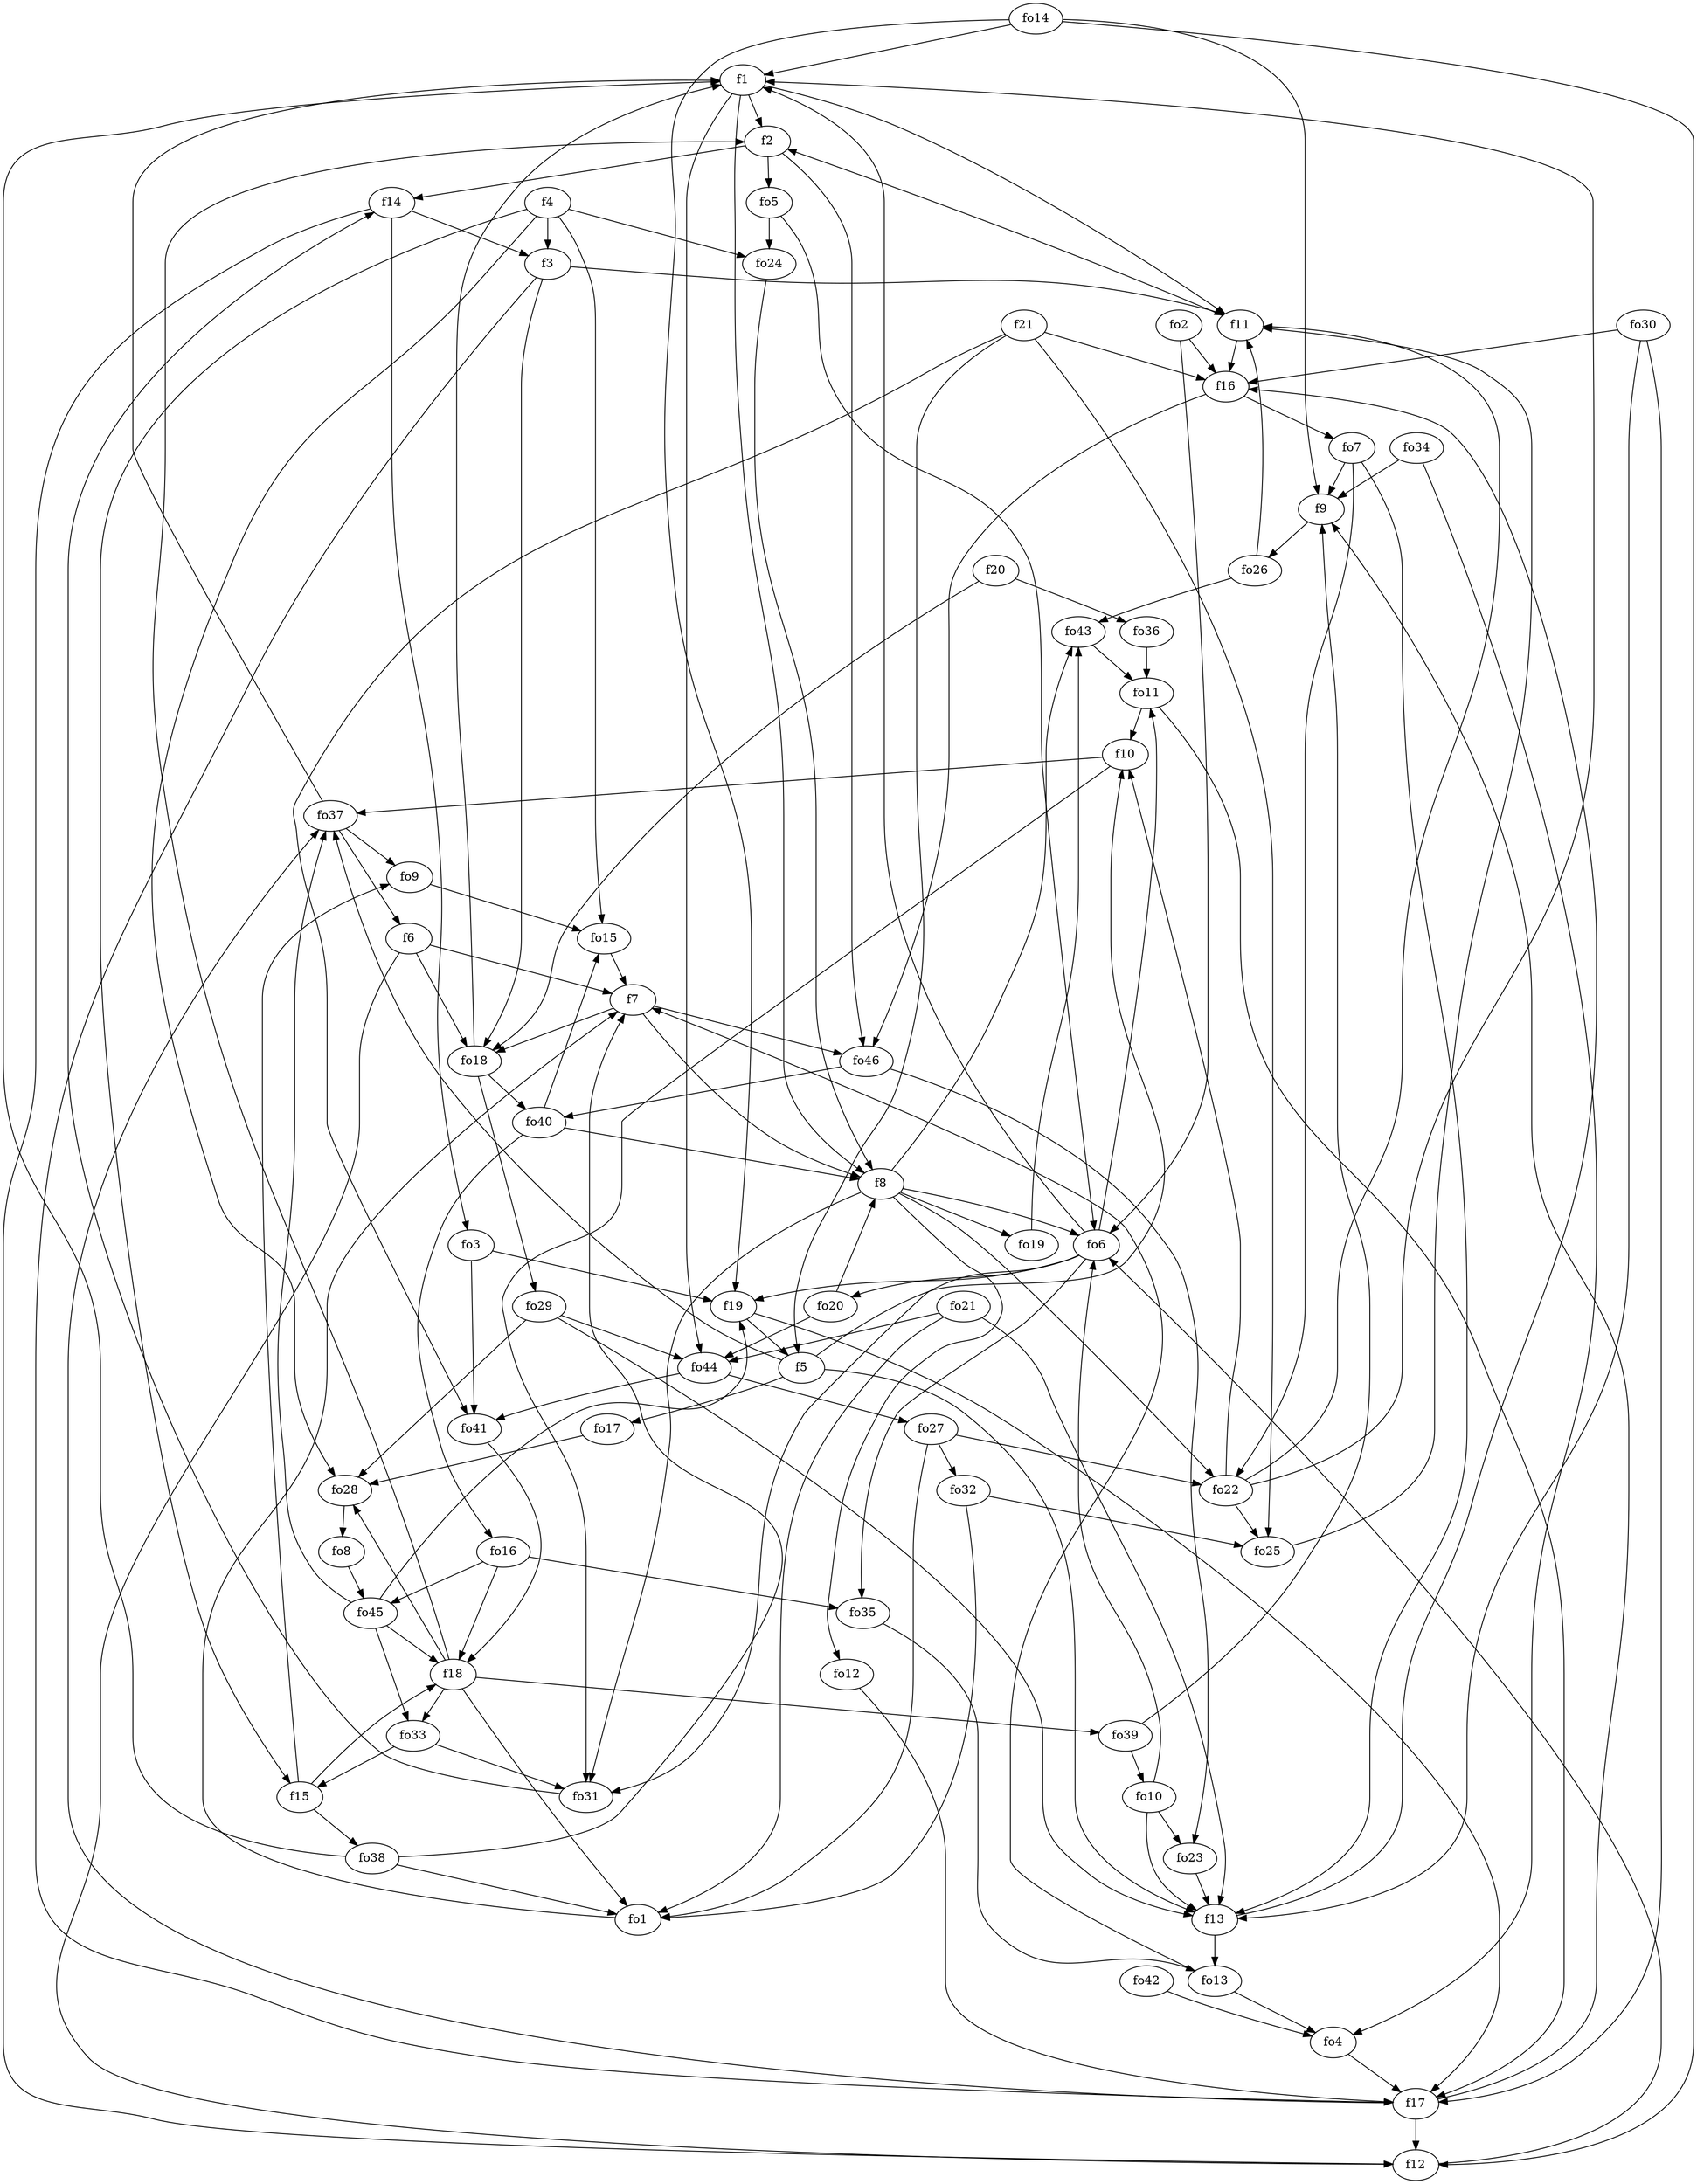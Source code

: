 strict digraph  {
f1;
f2;
f3;
f4;
f5;
f6;
f7;
f8;
f9;
f10;
f11;
f12;
f13;
f14;
f15;
f16;
f17;
f18;
f19;
f20;
f21;
fo1;
fo2;
fo3;
fo4;
fo5;
fo6;
fo7;
fo8;
fo9;
fo10;
fo11;
fo12;
fo13;
fo14;
fo15;
fo16;
fo17;
fo18;
fo19;
fo20;
fo21;
fo22;
fo23;
fo24;
fo25;
fo26;
fo27;
fo28;
fo29;
fo30;
fo31;
fo32;
fo33;
fo34;
fo35;
fo36;
fo37;
fo38;
fo39;
fo40;
fo41;
fo42;
fo43;
fo44;
fo45;
fo46;
f1 -> f8  [weight=2];
f1 -> f11  [weight=2];
f1 -> fo44  [weight=2];
f1 -> f2  [weight=2];
f2 -> fo5  [weight=2];
f2 -> fo46  [weight=2];
f2 -> f14  [weight=2];
f3 -> f11  [weight=2];
f3 -> f17  [weight=2];
f3 -> fo18  [weight=2];
f4 -> f3  [weight=2];
f4 -> fo15  [weight=2];
f4 -> fo28  [weight=2];
f4 -> f15  [weight=2];
f4 -> fo24  [weight=2];
f5 -> f10  [weight=2];
f5 -> fo37  [weight=2];
f5 -> f13  [weight=2];
f5 -> fo17  [weight=2];
f6 -> fo18  [weight=2];
f6 -> f12  [weight=2];
f6 -> f7  [weight=2];
f7 -> fo46  [weight=2];
f7 -> f8  [weight=2];
f7 -> fo18  [weight=2];
f8 -> fo43  [weight=2];
f8 -> fo31  [weight=2];
f8 -> fo12  [weight=2];
f8 -> fo19  [weight=2];
f8 -> fo22  [weight=2];
f8 -> fo6  [weight=2];
f9 -> fo26  [weight=2];
f10 -> fo37  [weight=2];
f10 -> fo31  [weight=2];
f11 -> f16  [weight=2];
f11 -> f2  [weight=2];
f12 -> fo6  [weight=2];
f13 -> fo13  [weight=2];
f13 -> f16  [weight=2];
f14 -> f12  [weight=2];
f14 -> f3  [weight=2];
f14 -> fo3  [weight=2];
f15 -> f18  [weight=2];
f15 -> fo38  [weight=2];
f15 -> fo9  [weight=2];
f16 -> fo46  [weight=2];
f16 -> fo7  [weight=2];
f17 -> fo37  [weight=2];
f17 -> f12  [weight=2];
f17 -> f9  [weight=2];
f18 -> f2  [weight=2];
f18 -> fo28  [weight=2];
f18 -> fo39  [weight=2];
f18 -> fo1  [weight=2];
f18 -> fo33  [weight=2];
f19 -> f5  [weight=2];
f19 -> f17  [weight=2];
f20 -> fo18  [weight=2];
f20 -> fo36  [weight=2];
f21 -> f5  [weight=2];
f21 -> fo25  [weight=2];
f21 -> fo41  [weight=2];
f21 -> f16  [weight=2];
fo1 -> f7  [weight=2];
fo2 -> fo6  [weight=2];
fo2 -> f16  [weight=2];
fo3 -> f19  [weight=2];
fo3 -> fo41  [weight=2];
fo4 -> f17  [weight=2];
fo5 -> fo24  [weight=2];
fo5 -> fo6  [weight=2];
fo6 -> fo35  [weight=2];
fo6 -> f1  [weight=2];
fo6 -> fo20  [weight=2];
fo6 -> fo11  [weight=2];
fo6 -> f19  [weight=2];
fo6 -> fo31  [weight=2];
fo7 -> fo22  [weight=2];
fo7 -> f13  [weight=2];
fo7 -> f9  [weight=2];
fo8 -> fo45  [weight=2];
fo9 -> fo15  [weight=2];
fo10 -> fo23  [weight=2];
fo10 -> fo6  [weight=2];
fo10 -> f13  [weight=2];
fo11 -> f10  [weight=2];
fo11 -> f17  [weight=2];
fo12 -> f17  [weight=2];
fo13 -> f7  [weight=2];
fo13 -> fo4  [weight=2];
fo14 -> f19  [weight=2];
fo14 -> f1  [weight=2];
fo14 -> f9  [weight=2];
fo14 -> f12  [weight=2];
fo15 -> f7  [weight=2];
fo16 -> f18  [weight=2];
fo16 -> fo35  [weight=2];
fo16 -> fo45  [weight=2];
fo17 -> fo28  [weight=2];
fo18 -> fo29  [weight=2];
fo18 -> f1  [weight=2];
fo18 -> fo40  [weight=2];
fo19 -> fo43  [weight=2];
fo20 -> fo44  [weight=2];
fo20 -> f8  [weight=2];
fo21 -> fo1  [weight=2];
fo21 -> f13  [weight=2];
fo21 -> fo44  [weight=2];
fo22 -> f1  [weight=2];
fo22 -> fo25  [weight=2];
fo22 -> f10  [weight=2];
fo22 -> f11  [weight=2];
fo23 -> f13  [weight=2];
fo24 -> f8  [weight=2];
fo25 -> f11  [weight=2];
fo26 -> f11  [weight=2];
fo26 -> fo43  [weight=2];
fo27 -> fo32  [weight=2];
fo27 -> fo1  [weight=2];
fo27 -> fo22  [weight=2];
fo28 -> fo8  [weight=2];
fo29 -> f13  [weight=2];
fo29 -> fo28  [weight=2];
fo29 -> fo44  [weight=2];
fo30 -> f17  [weight=2];
fo30 -> f13  [weight=2];
fo30 -> f16  [weight=2];
fo31 -> f14  [weight=2];
fo32 -> fo1  [weight=2];
fo32 -> fo25  [weight=2];
fo33 -> f15  [weight=2];
fo33 -> fo31  [weight=2];
fo34 -> fo4  [weight=2];
fo34 -> f9  [weight=2];
fo35 -> fo13  [weight=2];
fo36 -> fo11  [weight=2];
fo37 -> f1  [weight=2];
fo37 -> fo9  [weight=2];
fo37 -> f6  [weight=2];
fo38 -> f1  [weight=2];
fo38 -> fo1  [weight=2];
fo38 -> f7  [weight=2];
fo39 -> f9  [weight=2];
fo39 -> fo10  [weight=2];
fo40 -> f8  [weight=2];
fo40 -> fo16  [weight=2];
fo40 -> fo15  [weight=2];
fo41 -> f18  [weight=2];
fo42 -> fo4  [weight=2];
fo43 -> fo11  [weight=2];
fo44 -> fo41  [weight=2];
fo44 -> fo27  [weight=2];
fo45 -> f19  [weight=2];
fo45 -> fo33  [weight=2];
fo45 -> f18  [weight=2];
fo45 -> fo37  [weight=2];
fo46 -> fo23  [weight=2];
fo46 -> fo40  [weight=2];
}
